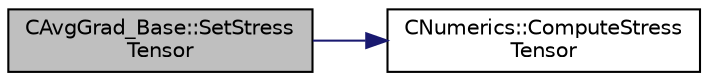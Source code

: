 digraph "CAvgGrad_Base::SetStressTensor"
{
 // LATEX_PDF_SIZE
  edge [fontname="Helvetica",fontsize="10",labelfontname="Helvetica",labelfontsize="10"];
  node [fontname="Helvetica",fontsize="10",shape=record];
  rankdir="LR";
  Node1 [label="CAvgGrad_Base::SetStress\lTensor",height=0.2,width=0.4,color="black", fillcolor="grey75", style="filled", fontcolor="black",tooltip="Calculate the viscous + turbulent stress tensor."];
  Node1 -> Node2 [color="midnightblue",fontsize="10",style="solid",fontname="Helvetica"];
  Node2 [label="CNumerics::ComputeStress\lTensor",height=0.2,width=0.4,color="black", fillcolor="white", style="filled",URL="$classCNumerics.html#a18b6238c38e05339954c0bb6121203d1",tooltip="Compute the stress tensor from the velocity gradients."];
}
